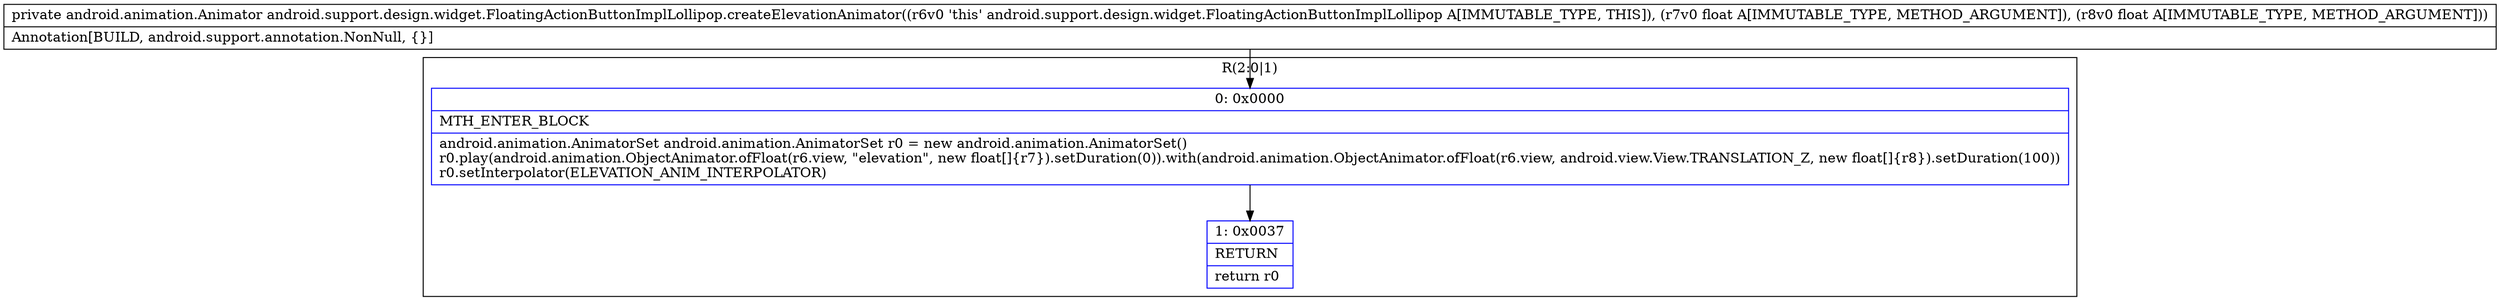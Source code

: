 digraph "CFG forandroid.support.design.widget.FloatingActionButtonImplLollipop.createElevationAnimator(FF)Landroid\/animation\/Animator;" {
subgraph cluster_Region_659966351 {
label = "R(2:0|1)";
node [shape=record,color=blue];
Node_0 [shape=record,label="{0\:\ 0x0000|MTH_ENTER_BLOCK\l|android.animation.AnimatorSet android.animation.AnimatorSet r0 = new android.animation.AnimatorSet()\lr0.play(android.animation.ObjectAnimator.ofFloat(r6.view, \"elevation\", new float[]\{r7\}).setDuration(0)).with(android.animation.ObjectAnimator.ofFloat(r6.view, android.view.View.TRANSLATION_Z, new float[]\{r8\}).setDuration(100))\lr0.setInterpolator(ELEVATION_ANIM_INTERPOLATOR)\l}"];
Node_1 [shape=record,label="{1\:\ 0x0037|RETURN\l|return r0\l}"];
}
MethodNode[shape=record,label="{private android.animation.Animator android.support.design.widget.FloatingActionButtonImplLollipop.createElevationAnimator((r6v0 'this' android.support.design.widget.FloatingActionButtonImplLollipop A[IMMUTABLE_TYPE, THIS]), (r7v0 float A[IMMUTABLE_TYPE, METHOD_ARGUMENT]), (r8v0 float A[IMMUTABLE_TYPE, METHOD_ARGUMENT]))  | Annotation[BUILD, android.support.annotation.NonNull, \{\}]\l}"];
MethodNode -> Node_0;
Node_0 -> Node_1;
}

